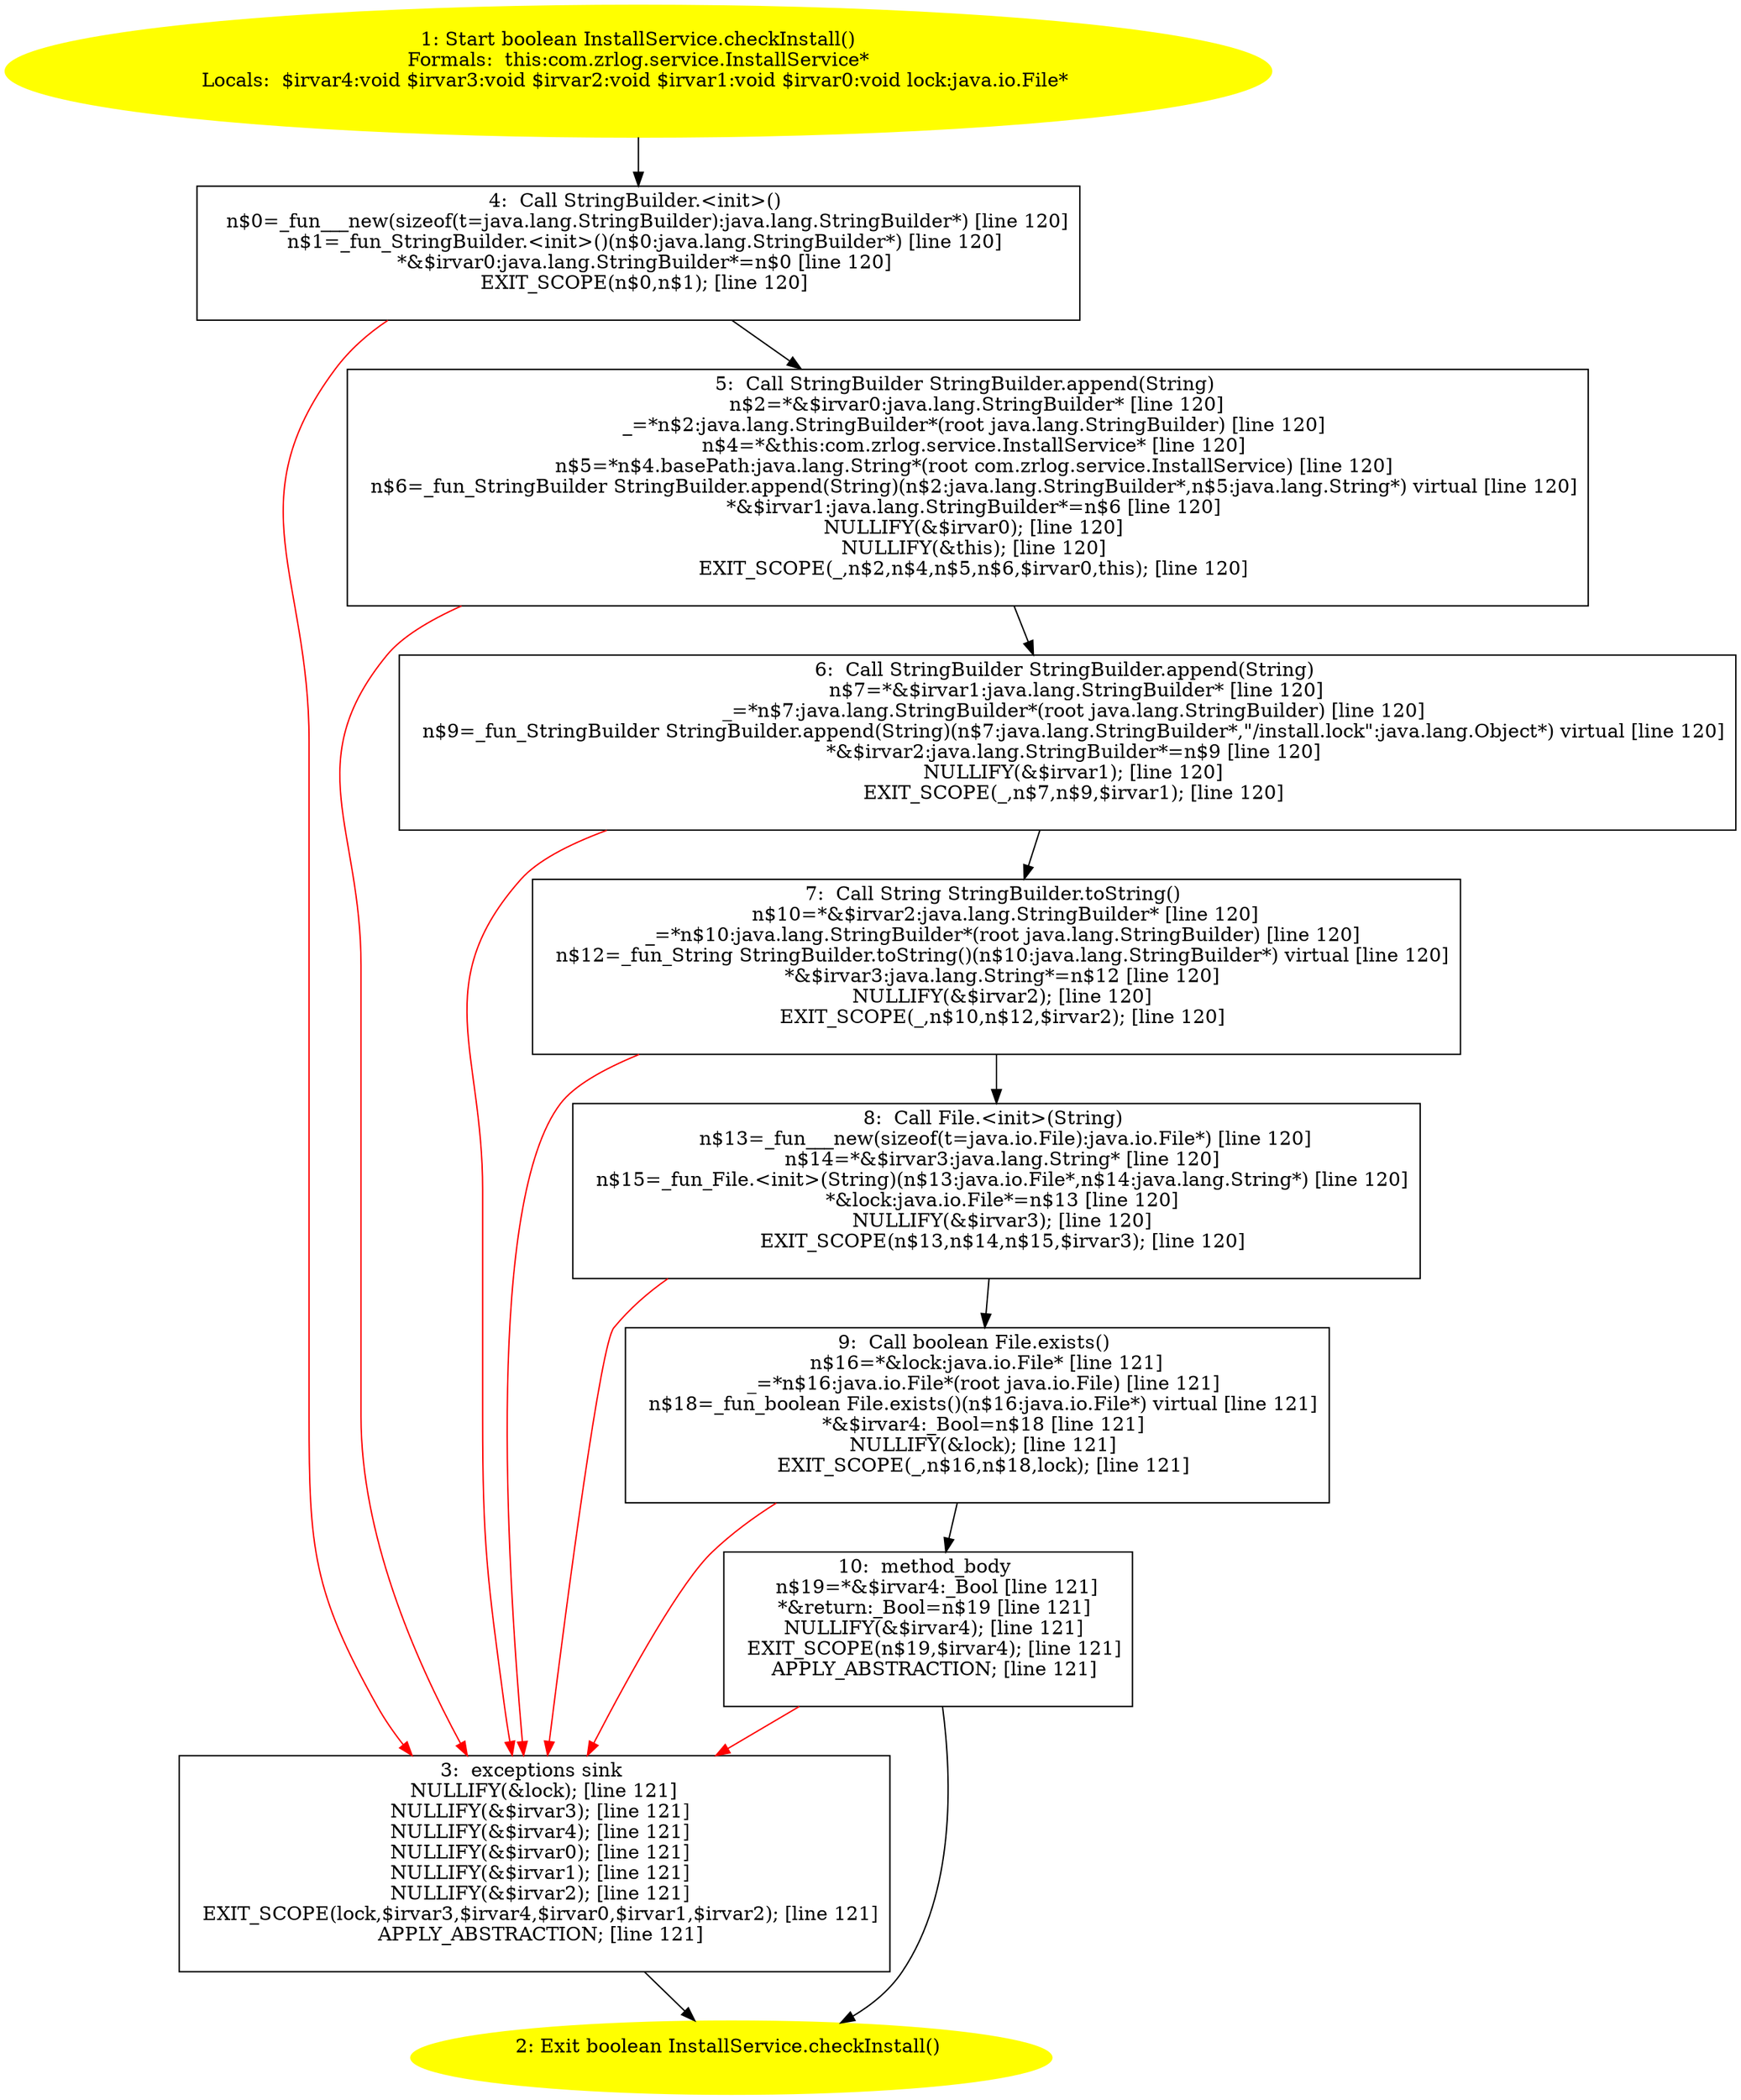 /* @generated */
digraph cfg {
"com.zrlog.service.InstallService.checkInstall():boolean.f22d32f9d10ee669d952ea60850ff30e_1" [label="1: Start boolean InstallService.checkInstall()\nFormals:  this:com.zrlog.service.InstallService*\nLocals:  $irvar4:void $irvar3:void $irvar2:void $irvar1:void $irvar0:void lock:java.io.File* \n  " color=yellow style=filled]
	

	 "com.zrlog.service.InstallService.checkInstall():boolean.f22d32f9d10ee669d952ea60850ff30e_1" -> "com.zrlog.service.InstallService.checkInstall():boolean.f22d32f9d10ee669d952ea60850ff30e_4" ;
"com.zrlog.service.InstallService.checkInstall():boolean.f22d32f9d10ee669d952ea60850ff30e_2" [label="2: Exit boolean InstallService.checkInstall() \n  " color=yellow style=filled]
	

"com.zrlog.service.InstallService.checkInstall():boolean.f22d32f9d10ee669d952ea60850ff30e_3" [label="3:  exceptions sink \n   NULLIFY(&lock); [line 121]\n  NULLIFY(&$irvar3); [line 121]\n  NULLIFY(&$irvar4); [line 121]\n  NULLIFY(&$irvar0); [line 121]\n  NULLIFY(&$irvar1); [line 121]\n  NULLIFY(&$irvar2); [line 121]\n  EXIT_SCOPE(lock,$irvar3,$irvar4,$irvar0,$irvar1,$irvar2); [line 121]\n  APPLY_ABSTRACTION; [line 121]\n " shape="box"]
	

	 "com.zrlog.service.InstallService.checkInstall():boolean.f22d32f9d10ee669d952ea60850ff30e_3" -> "com.zrlog.service.InstallService.checkInstall():boolean.f22d32f9d10ee669d952ea60850ff30e_2" ;
"com.zrlog.service.InstallService.checkInstall():boolean.f22d32f9d10ee669d952ea60850ff30e_4" [label="4:  Call StringBuilder.<init>() \n   n$0=_fun___new(sizeof(t=java.lang.StringBuilder):java.lang.StringBuilder*) [line 120]\n  n$1=_fun_StringBuilder.<init>()(n$0:java.lang.StringBuilder*) [line 120]\n  *&$irvar0:java.lang.StringBuilder*=n$0 [line 120]\n  EXIT_SCOPE(n$0,n$1); [line 120]\n " shape="box"]
	

	 "com.zrlog.service.InstallService.checkInstall():boolean.f22d32f9d10ee669d952ea60850ff30e_4" -> "com.zrlog.service.InstallService.checkInstall():boolean.f22d32f9d10ee669d952ea60850ff30e_5" ;
	 "com.zrlog.service.InstallService.checkInstall():boolean.f22d32f9d10ee669d952ea60850ff30e_4" -> "com.zrlog.service.InstallService.checkInstall():boolean.f22d32f9d10ee669d952ea60850ff30e_3" [color="red" ];
"com.zrlog.service.InstallService.checkInstall():boolean.f22d32f9d10ee669d952ea60850ff30e_5" [label="5:  Call StringBuilder StringBuilder.append(String) \n   n$2=*&$irvar0:java.lang.StringBuilder* [line 120]\n  _=*n$2:java.lang.StringBuilder*(root java.lang.StringBuilder) [line 120]\n  n$4=*&this:com.zrlog.service.InstallService* [line 120]\n  n$5=*n$4.basePath:java.lang.String*(root com.zrlog.service.InstallService) [line 120]\n  n$6=_fun_StringBuilder StringBuilder.append(String)(n$2:java.lang.StringBuilder*,n$5:java.lang.String*) virtual [line 120]\n  *&$irvar1:java.lang.StringBuilder*=n$6 [line 120]\n  NULLIFY(&$irvar0); [line 120]\n  NULLIFY(&this); [line 120]\n  EXIT_SCOPE(_,n$2,n$4,n$5,n$6,$irvar0,this); [line 120]\n " shape="box"]
	

	 "com.zrlog.service.InstallService.checkInstall():boolean.f22d32f9d10ee669d952ea60850ff30e_5" -> "com.zrlog.service.InstallService.checkInstall():boolean.f22d32f9d10ee669d952ea60850ff30e_6" ;
	 "com.zrlog.service.InstallService.checkInstall():boolean.f22d32f9d10ee669d952ea60850ff30e_5" -> "com.zrlog.service.InstallService.checkInstall():boolean.f22d32f9d10ee669d952ea60850ff30e_3" [color="red" ];
"com.zrlog.service.InstallService.checkInstall():boolean.f22d32f9d10ee669d952ea60850ff30e_6" [label="6:  Call StringBuilder StringBuilder.append(String) \n   n$7=*&$irvar1:java.lang.StringBuilder* [line 120]\n  _=*n$7:java.lang.StringBuilder*(root java.lang.StringBuilder) [line 120]\n  n$9=_fun_StringBuilder StringBuilder.append(String)(n$7:java.lang.StringBuilder*,\"/install.lock\":java.lang.Object*) virtual [line 120]\n  *&$irvar2:java.lang.StringBuilder*=n$9 [line 120]\n  NULLIFY(&$irvar1); [line 120]\n  EXIT_SCOPE(_,n$7,n$9,$irvar1); [line 120]\n " shape="box"]
	

	 "com.zrlog.service.InstallService.checkInstall():boolean.f22d32f9d10ee669d952ea60850ff30e_6" -> "com.zrlog.service.InstallService.checkInstall():boolean.f22d32f9d10ee669d952ea60850ff30e_7" ;
	 "com.zrlog.service.InstallService.checkInstall():boolean.f22d32f9d10ee669d952ea60850ff30e_6" -> "com.zrlog.service.InstallService.checkInstall():boolean.f22d32f9d10ee669d952ea60850ff30e_3" [color="red" ];
"com.zrlog.service.InstallService.checkInstall():boolean.f22d32f9d10ee669d952ea60850ff30e_7" [label="7:  Call String StringBuilder.toString() \n   n$10=*&$irvar2:java.lang.StringBuilder* [line 120]\n  _=*n$10:java.lang.StringBuilder*(root java.lang.StringBuilder) [line 120]\n  n$12=_fun_String StringBuilder.toString()(n$10:java.lang.StringBuilder*) virtual [line 120]\n  *&$irvar3:java.lang.String*=n$12 [line 120]\n  NULLIFY(&$irvar2); [line 120]\n  EXIT_SCOPE(_,n$10,n$12,$irvar2); [line 120]\n " shape="box"]
	

	 "com.zrlog.service.InstallService.checkInstall():boolean.f22d32f9d10ee669d952ea60850ff30e_7" -> "com.zrlog.service.InstallService.checkInstall():boolean.f22d32f9d10ee669d952ea60850ff30e_8" ;
	 "com.zrlog.service.InstallService.checkInstall():boolean.f22d32f9d10ee669d952ea60850ff30e_7" -> "com.zrlog.service.InstallService.checkInstall():boolean.f22d32f9d10ee669d952ea60850ff30e_3" [color="red" ];
"com.zrlog.service.InstallService.checkInstall():boolean.f22d32f9d10ee669d952ea60850ff30e_8" [label="8:  Call File.<init>(String) \n   n$13=_fun___new(sizeof(t=java.io.File):java.io.File*) [line 120]\n  n$14=*&$irvar3:java.lang.String* [line 120]\n  n$15=_fun_File.<init>(String)(n$13:java.io.File*,n$14:java.lang.String*) [line 120]\n  *&lock:java.io.File*=n$13 [line 120]\n  NULLIFY(&$irvar3); [line 120]\n  EXIT_SCOPE(n$13,n$14,n$15,$irvar3); [line 120]\n " shape="box"]
	

	 "com.zrlog.service.InstallService.checkInstall():boolean.f22d32f9d10ee669d952ea60850ff30e_8" -> "com.zrlog.service.InstallService.checkInstall():boolean.f22d32f9d10ee669d952ea60850ff30e_9" ;
	 "com.zrlog.service.InstallService.checkInstall():boolean.f22d32f9d10ee669d952ea60850ff30e_8" -> "com.zrlog.service.InstallService.checkInstall():boolean.f22d32f9d10ee669d952ea60850ff30e_3" [color="red" ];
"com.zrlog.service.InstallService.checkInstall():boolean.f22d32f9d10ee669d952ea60850ff30e_9" [label="9:  Call boolean File.exists() \n   n$16=*&lock:java.io.File* [line 121]\n  _=*n$16:java.io.File*(root java.io.File) [line 121]\n  n$18=_fun_boolean File.exists()(n$16:java.io.File*) virtual [line 121]\n  *&$irvar4:_Bool=n$18 [line 121]\n  NULLIFY(&lock); [line 121]\n  EXIT_SCOPE(_,n$16,n$18,lock); [line 121]\n " shape="box"]
	

	 "com.zrlog.service.InstallService.checkInstall():boolean.f22d32f9d10ee669d952ea60850ff30e_9" -> "com.zrlog.service.InstallService.checkInstall():boolean.f22d32f9d10ee669d952ea60850ff30e_10" ;
	 "com.zrlog.service.InstallService.checkInstall():boolean.f22d32f9d10ee669d952ea60850ff30e_9" -> "com.zrlog.service.InstallService.checkInstall():boolean.f22d32f9d10ee669d952ea60850ff30e_3" [color="red" ];
"com.zrlog.service.InstallService.checkInstall():boolean.f22d32f9d10ee669d952ea60850ff30e_10" [label="10:  method_body \n   n$19=*&$irvar4:_Bool [line 121]\n  *&return:_Bool=n$19 [line 121]\n  NULLIFY(&$irvar4); [line 121]\n  EXIT_SCOPE(n$19,$irvar4); [line 121]\n  APPLY_ABSTRACTION; [line 121]\n " shape="box"]
	

	 "com.zrlog.service.InstallService.checkInstall():boolean.f22d32f9d10ee669d952ea60850ff30e_10" -> "com.zrlog.service.InstallService.checkInstall():boolean.f22d32f9d10ee669d952ea60850ff30e_2" ;
	 "com.zrlog.service.InstallService.checkInstall():boolean.f22d32f9d10ee669d952ea60850ff30e_10" -> "com.zrlog.service.InstallService.checkInstall():boolean.f22d32f9d10ee669d952ea60850ff30e_3" [color="red" ];
}
